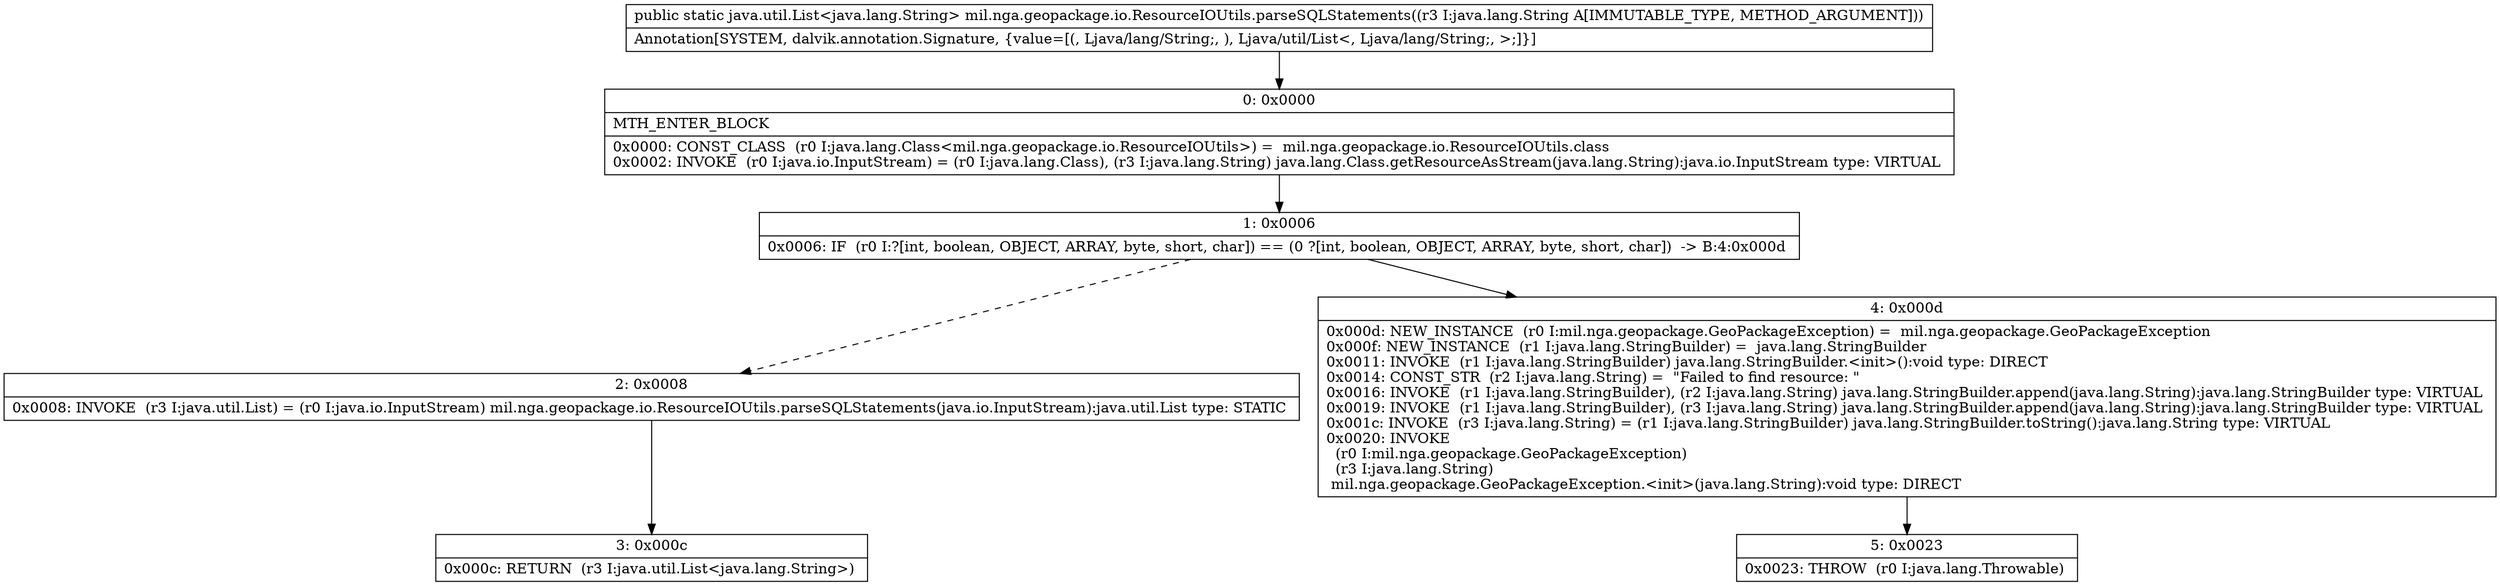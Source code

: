digraph "CFG formil.nga.geopackage.io.ResourceIOUtils.parseSQLStatements(Ljava\/lang\/String;)Ljava\/util\/List;" {
Node_0 [shape=record,label="{0\:\ 0x0000|MTH_ENTER_BLOCK\l|0x0000: CONST_CLASS  (r0 I:java.lang.Class\<mil.nga.geopackage.io.ResourceIOUtils\>) =  mil.nga.geopackage.io.ResourceIOUtils.class \l0x0002: INVOKE  (r0 I:java.io.InputStream) = (r0 I:java.lang.Class), (r3 I:java.lang.String) java.lang.Class.getResourceAsStream(java.lang.String):java.io.InputStream type: VIRTUAL \l}"];
Node_1 [shape=record,label="{1\:\ 0x0006|0x0006: IF  (r0 I:?[int, boolean, OBJECT, ARRAY, byte, short, char]) == (0 ?[int, boolean, OBJECT, ARRAY, byte, short, char])  \-\> B:4:0x000d \l}"];
Node_2 [shape=record,label="{2\:\ 0x0008|0x0008: INVOKE  (r3 I:java.util.List) = (r0 I:java.io.InputStream) mil.nga.geopackage.io.ResourceIOUtils.parseSQLStatements(java.io.InputStream):java.util.List type: STATIC \l}"];
Node_3 [shape=record,label="{3\:\ 0x000c|0x000c: RETURN  (r3 I:java.util.List\<java.lang.String\>) \l}"];
Node_4 [shape=record,label="{4\:\ 0x000d|0x000d: NEW_INSTANCE  (r0 I:mil.nga.geopackage.GeoPackageException) =  mil.nga.geopackage.GeoPackageException \l0x000f: NEW_INSTANCE  (r1 I:java.lang.StringBuilder) =  java.lang.StringBuilder \l0x0011: INVOKE  (r1 I:java.lang.StringBuilder) java.lang.StringBuilder.\<init\>():void type: DIRECT \l0x0014: CONST_STR  (r2 I:java.lang.String) =  \"Failed to find resource: \" \l0x0016: INVOKE  (r1 I:java.lang.StringBuilder), (r2 I:java.lang.String) java.lang.StringBuilder.append(java.lang.String):java.lang.StringBuilder type: VIRTUAL \l0x0019: INVOKE  (r1 I:java.lang.StringBuilder), (r3 I:java.lang.String) java.lang.StringBuilder.append(java.lang.String):java.lang.StringBuilder type: VIRTUAL \l0x001c: INVOKE  (r3 I:java.lang.String) = (r1 I:java.lang.StringBuilder) java.lang.StringBuilder.toString():java.lang.String type: VIRTUAL \l0x0020: INVOKE  \l  (r0 I:mil.nga.geopackage.GeoPackageException)\l  (r3 I:java.lang.String)\l mil.nga.geopackage.GeoPackageException.\<init\>(java.lang.String):void type: DIRECT \l}"];
Node_5 [shape=record,label="{5\:\ 0x0023|0x0023: THROW  (r0 I:java.lang.Throwable) \l}"];
MethodNode[shape=record,label="{public static java.util.List\<java.lang.String\> mil.nga.geopackage.io.ResourceIOUtils.parseSQLStatements((r3 I:java.lang.String A[IMMUTABLE_TYPE, METHOD_ARGUMENT]))  | Annotation[SYSTEM, dalvik.annotation.Signature, \{value=[(, Ljava\/lang\/String;, ), Ljava\/util\/List\<, Ljava\/lang\/String;, \>;]\}]\l}"];
MethodNode -> Node_0;
Node_0 -> Node_1;
Node_1 -> Node_2[style=dashed];
Node_1 -> Node_4;
Node_2 -> Node_3;
Node_4 -> Node_5;
}

